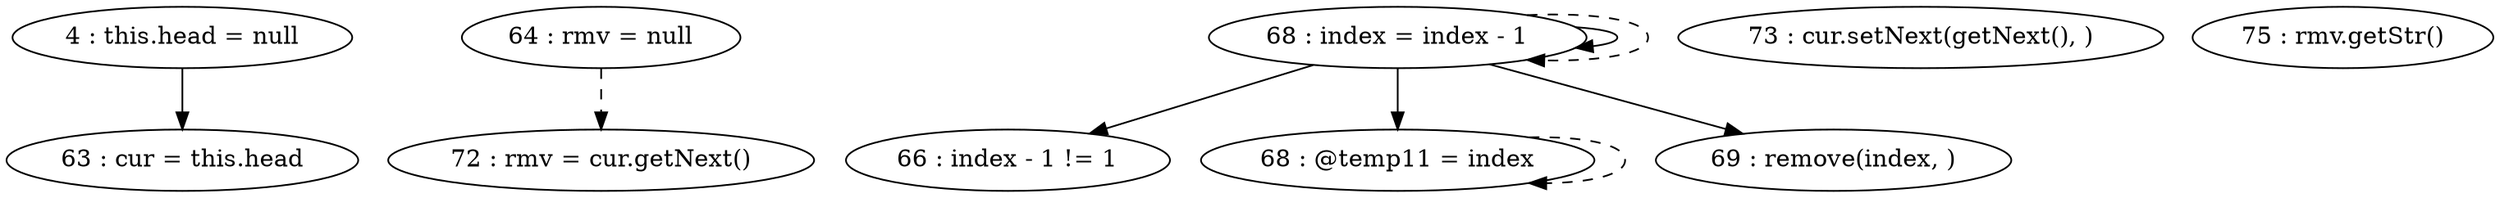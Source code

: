 digraph G {
"4 : this.head = null"
"4 : this.head = null" -> "63 : cur = this.head"
"63 : cur = this.head"
"64 : rmv = null"
"64 : rmv = null" -> "72 : rmv = cur.getNext()" [style=dashed]
"66 : index - 1 != 1"
"68 : @temp11 = index"
"68 : @temp11 = index" -> "68 : @temp11 = index" [style=dashed]
"68 : index = index - 1"
"68 : index = index - 1" -> "69 : remove(index, )"
"68 : index = index - 1" -> "68 : @temp11 = index"
"68 : index = index - 1" -> "68 : index = index - 1"
"68 : index = index - 1" -> "66 : index - 1 != 1"
"68 : index = index - 1" -> "68 : index = index - 1" [style=dashed]
"69 : remove(index, )"
"66 : index - 1 != 1"
"72 : rmv = cur.getNext()"
"73 : cur.setNext(getNext(), )"
"75 : rmv.getStr()"
}